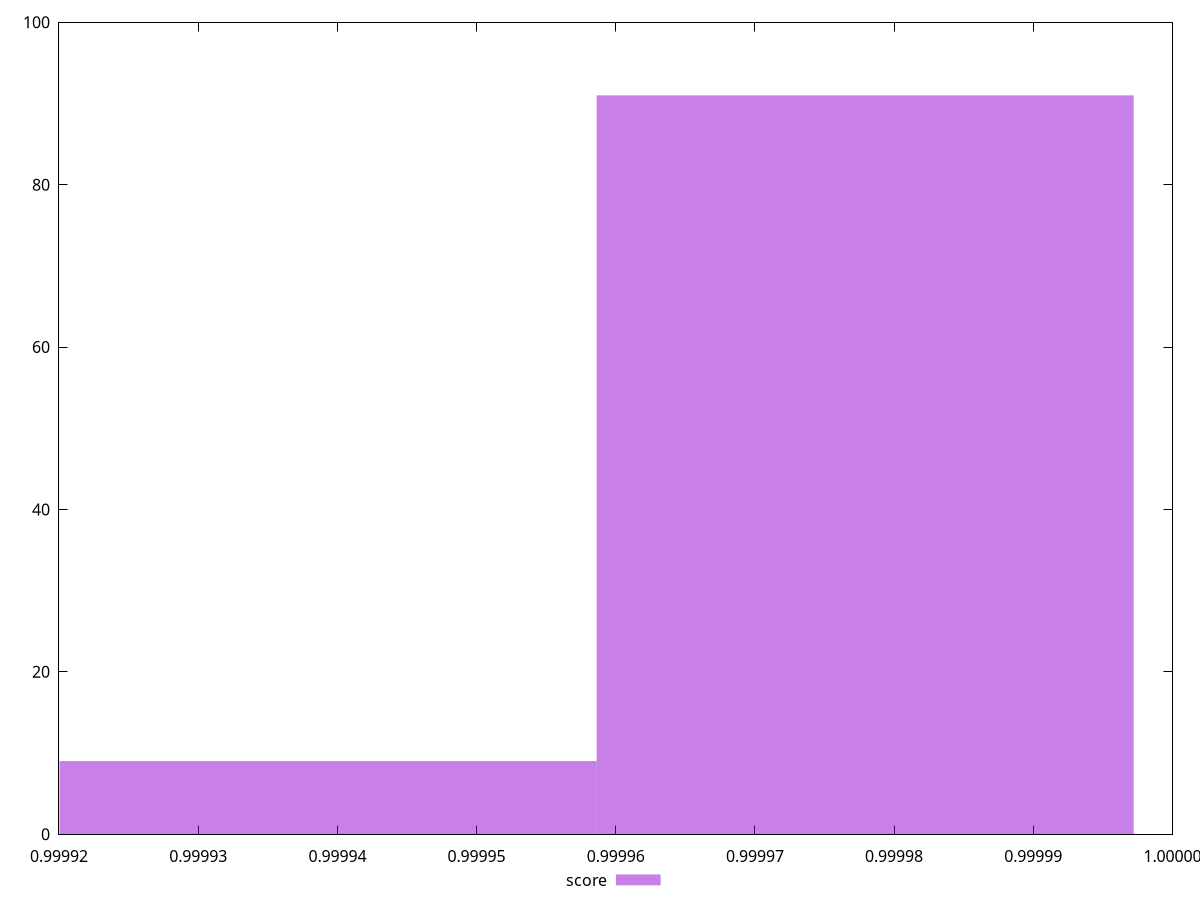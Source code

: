 reset
set terminal svg size 640, 490 enhanced background rgb 'white'
set output "reprap/max-potential-fid/samples/pages+cached+noexternal/score/histogram.svg"

$score <<EOF
0.9999779169954435 91
0.999939330157049 9
EOF

set key outside below
set boxwidth 0.00003858683839457625
set yrange [0:100]
set style fill transparent solid 0.5 noborder

plot \
  $score title "score" with boxes, \


reset